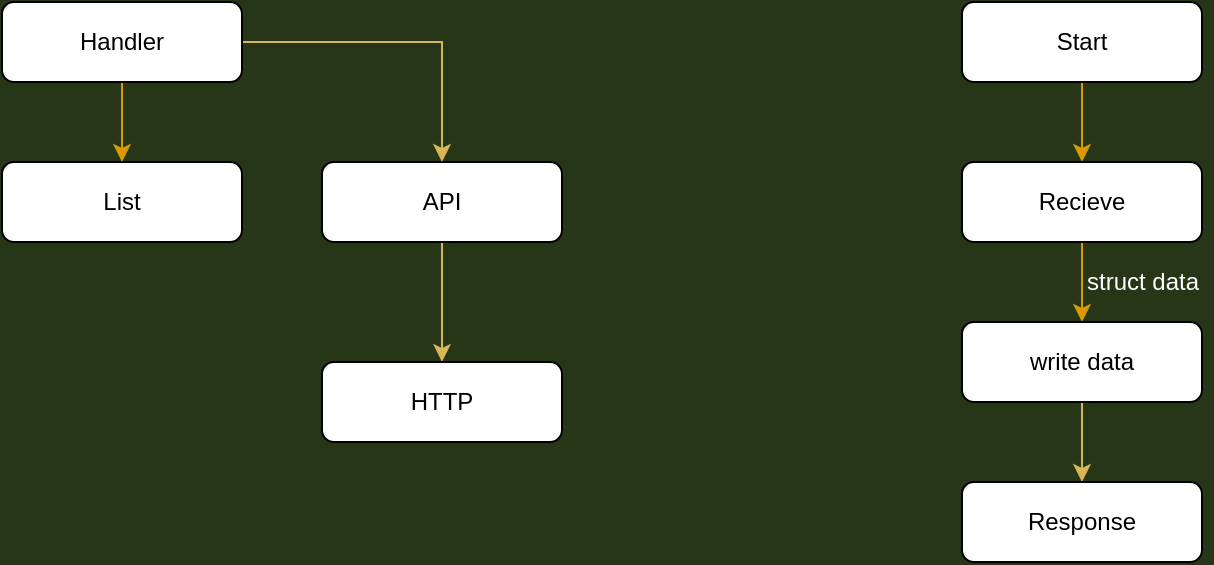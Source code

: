 <mxfile version="13.8.0" type="github">
  <diagram id="6xcXNCe8cQLP_P8vVS-I" name="Page-1">
    <mxGraphModel dx="862" dy="427" grid="1" gridSize="10" guides="1" tooltips="1" connect="1" arrows="1" fold="1" page="1" pageScale="1" pageWidth="827" pageHeight="1169" background="#283618" math="0" shadow="0">
      <root>
        <mxCell id="0" />
        <mxCell id="1" parent="0" />
        <mxCell id="AcBzsa9TtrNExwrVKdTz-4" value="" style="edgeStyle=orthogonalEdgeStyle;rounded=0;orthogonalLoop=1;jettySize=auto;html=1;" parent="1" edge="1">
          <mxGeometry relative="1" as="geometry">
            <mxPoint x="400" y="20" as="targetPoint" />
          </mxGeometry>
        </mxCell>
        <mxCell id="axv0J4hKekhMSKpL_j26-10" style="edgeStyle=orthogonalEdgeStyle;rounded=0;orthogonalLoop=1;jettySize=auto;html=1;fillColor=#ffe6cc;strokeColor=#d79b00;" parent="1" source="axv0J4hKekhMSKpL_j26-1" target="axv0J4hKekhMSKpL_j26-2" edge="1">
          <mxGeometry relative="1" as="geometry" />
        </mxCell>
        <mxCell id="axv0J4hKekhMSKpL_j26-1" value="Start&lt;br&gt;" style="rounded=1;whiteSpace=wrap;html=1;" parent="1" vertex="1">
          <mxGeometry x="520" y="40" width="120" height="40" as="geometry" />
        </mxCell>
        <mxCell id="axv0J4hKekhMSKpL_j26-14" value="" style="edgeStyle=orthogonalEdgeStyle;rounded=0;orthogonalLoop=1;jettySize=auto;html=1;fillColor=#ffe6cc;strokeColor=#d79b00;" parent="1" source="axv0J4hKekhMSKpL_j26-2" target="axv0J4hKekhMSKpL_j26-3" edge="1">
          <mxGeometry relative="1" as="geometry" />
        </mxCell>
        <mxCell id="axv0J4hKekhMSKpL_j26-2" value="Recieve" style="rounded=1;whiteSpace=wrap;html=1;" parent="1" vertex="1">
          <mxGeometry x="520" y="120" width="120" height="40" as="geometry" />
        </mxCell>
        <mxCell id="axv0J4hKekhMSKpL_j26-15" value="" style="edgeStyle=orthogonalEdgeStyle;rounded=0;orthogonalLoop=1;jettySize=auto;html=1;fillColor=#fff2cc;strokeColor=#d6b656;" parent="1" source="axv0J4hKekhMSKpL_j26-3" target="axv0J4hKekhMSKpL_j26-4" edge="1">
          <mxGeometry relative="1" as="geometry" />
        </mxCell>
        <mxCell id="axv0J4hKekhMSKpL_j26-3" value="write data" style="rounded=1;whiteSpace=wrap;html=1;" parent="1" vertex="1">
          <mxGeometry x="520" y="200" width="120" height="40" as="geometry" />
        </mxCell>
        <mxCell id="axv0J4hKekhMSKpL_j26-4" value="Response" style="rounded=1;whiteSpace=wrap;html=1;" parent="1" vertex="1">
          <mxGeometry x="520" y="280" width="120" height="40" as="geometry" />
        </mxCell>
        <mxCell id="axv0J4hKekhMSKpL_j26-16" value="&lt;font color=&quot;#ffffff&quot;&gt;struct data&lt;/font&gt;" style="text;html=1;align=center;verticalAlign=middle;resizable=0;points=[];autosize=1;" parent="1" vertex="1">
          <mxGeometry x="575" y="170" width="70" height="20" as="geometry" />
        </mxCell>
        <mxCell id="siJAp6_x3Wu-u4C5lDCt-7" style="edgeStyle=orthogonalEdgeStyle;rounded=0;orthogonalLoop=1;jettySize=auto;html=1;" parent="1" source="siJAp6_x3Wu-u4C5lDCt-4" target="siJAp6_x3Wu-u4C5lDCt-6" edge="1">
          <mxGeometry relative="1" as="geometry" />
        </mxCell>
        <mxCell id="siJAp6_x3Wu-u4C5lDCt-8" style="edgeStyle=orthogonalEdgeStyle;rounded=0;orthogonalLoop=1;jettySize=auto;html=1;fillColor=#fff2cc;strokeColor=#d6b656;" parent="1" source="siJAp6_x3Wu-u4C5lDCt-4" target="siJAp6_x3Wu-u4C5lDCt-6" edge="1">
          <mxGeometry relative="1" as="geometry" />
        </mxCell>
        <mxCell id="siJAp6_x3Wu-u4C5lDCt-4" value="API" style="rounded=1;whiteSpace=wrap;html=1;" parent="1" vertex="1">
          <mxGeometry x="200" y="120" width="120" height="40" as="geometry" />
        </mxCell>
        <mxCell id="siJAp6_x3Wu-u4C5lDCt-5" value="List" style="rounded=1;whiteSpace=wrap;html=1;" parent="1" vertex="1">
          <mxGeometry x="40" y="120" width="120" height="40" as="geometry" />
        </mxCell>
        <mxCell id="siJAp6_x3Wu-u4C5lDCt-6" value="HTTP" style="rounded=1;whiteSpace=wrap;html=1;" parent="1" vertex="1">
          <mxGeometry x="200" y="220" width="120" height="40" as="geometry" />
        </mxCell>
        <mxCell id="siJAp6_x3Wu-u4C5lDCt-11" value="" style="edgeStyle=orthogonalEdgeStyle;rounded=0;orthogonalLoop=1;jettySize=auto;html=1;fillColor=#ffe6cc;strokeColor=#d79b00;" parent="1" source="siJAp6_x3Wu-u4C5lDCt-10" target="siJAp6_x3Wu-u4C5lDCt-5" edge="1">
          <mxGeometry relative="1" as="geometry" />
        </mxCell>
        <mxCell id="jKwsdty3P_yUU-o8tbSl-5" style="edgeStyle=orthogonalEdgeStyle;rounded=0;orthogonalLoop=1;jettySize=auto;html=1;entryX=0.5;entryY=0;entryDx=0;entryDy=0;exitX=1;exitY=0.5;exitDx=0;exitDy=0;fillColor=#fff2cc;strokeColor=#d6b656;" parent="1" source="siJAp6_x3Wu-u4C5lDCt-10" target="siJAp6_x3Wu-u4C5lDCt-4" edge="1">
          <mxGeometry relative="1" as="geometry" />
        </mxCell>
        <mxCell id="siJAp6_x3Wu-u4C5lDCt-10" value="Handler" style="rounded=1;whiteSpace=wrap;html=1;" parent="1" vertex="1">
          <mxGeometry x="40" y="40" width="120" height="40" as="geometry" />
        </mxCell>
      </root>
    </mxGraphModel>
  </diagram>
</mxfile>
